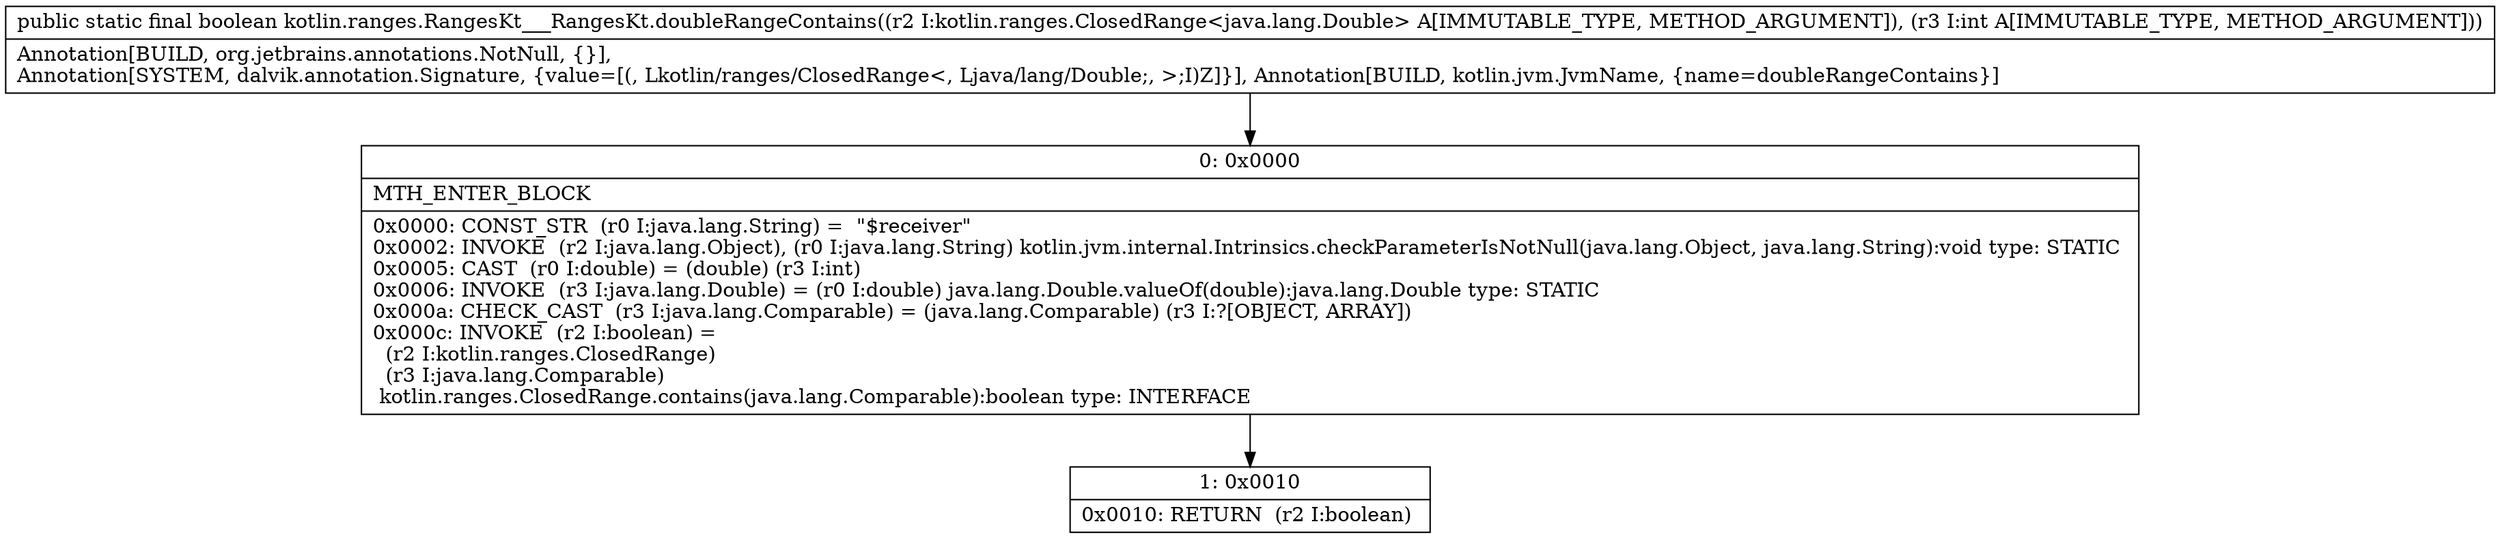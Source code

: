 digraph "CFG forkotlin.ranges.RangesKt___RangesKt.doubleRangeContains(Lkotlin\/ranges\/ClosedRange;I)Z" {
Node_0 [shape=record,label="{0\:\ 0x0000|MTH_ENTER_BLOCK\l|0x0000: CONST_STR  (r0 I:java.lang.String) =  \"$receiver\" \l0x0002: INVOKE  (r2 I:java.lang.Object), (r0 I:java.lang.String) kotlin.jvm.internal.Intrinsics.checkParameterIsNotNull(java.lang.Object, java.lang.String):void type: STATIC \l0x0005: CAST  (r0 I:double) = (double) (r3 I:int) \l0x0006: INVOKE  (r3 I:java.lang.Double) = (r0 I:double) java.lang.Double.valueOf(double):java.lang.Double type: STATIC \l0x000a: CHECK_CAST  (r3 I:java.lang.Comparable) = (java.lang.Comparable) (r3 I:?[OBJECT, ARRAY]) \l0x000c: INVOKE  (r2 I:boolean) = \l  (r2 I:kotlin.ranges.ClosedRange)\l  (r3 I:java.lang.Comparable)\l kotlin.ranges.ClosedRange.contains(java.lang.Comparable):boolean type: INTERFACE \l}"];
Node_1 [shape=record,label="{1\:\ 0x0010|0x0010: RETURN  (r2 I:boolean) \l}"];
MethodNode[shape=record,label="{public static final boolean kotlin.ranges.RangesKt___RangesKt.doubleRangeContains((r2 I:kotlin.ranges.ClosedRange\<java.lang.Double\> A[IMMUTABLE_TYPE, METHOD_ARGUMENT]), (r3 I:int A[IMMUTABLE_TYPE, METHOD_ARGUMENT]))  | Annotation[BUILD, org.jetbrains.annotations.NotNull, \{\}], \lAnnotation[SYSTEM, dalvik.annotation.Signature, \{value=[(, Lkotlin\/ranges\/ClosedRange\<, Ljava\/lang\/Double;, \>;I)Z]\}], Annotation[BUILD, kotlin.jvm.JvmName, \{name=doubleRangeContains\}]\l}"];
MethodNode -> Node_0;
Node_0 -> Node_1;
}


